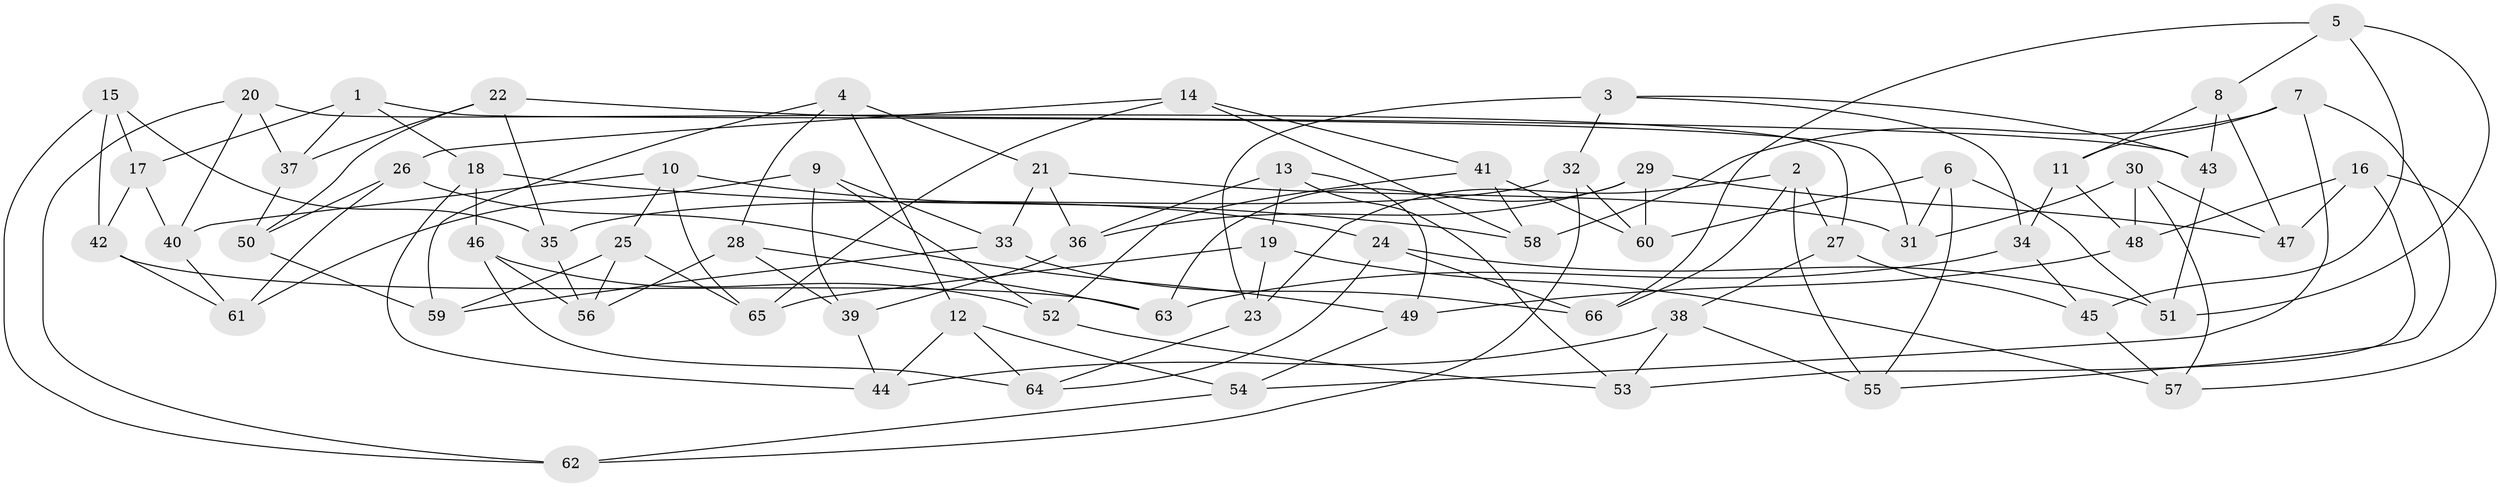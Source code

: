 // coarse degree distribution, {9: 0.10526315789473684, 6: 0.21052631578947367, 8: 0.3684210526315789, 10: 0.05263157894736842, 7: 0.10526315789473684, 3: 0.05263157894736842, 4: 0.05263157894736842, 5: 0.05263157894736842}
// Generated by graph-tools (version 1.1) at 2025/20/03/04/25 18:20:39]
// undirected, 66 vertices, 132 edges
graph export_dot {
graph [start="1"]
  node [color=gray90,style=filled];
  1;
  2;
  3;
  4;
  5;
  6;
  7;
  8;
  9;
  10;
  11;
  12;
  13;
  14;
  15;
  16;
  17;
  18;
  19;
  20;
  21;
  22;
  23;
  24;
  25;
  26;
  27;
  28;
  29;
  30;
  31;
  32;
  33;
  34;
  35;
  36;
  37;
  38;
  39;
  40;
  41;
  42;
  43;
  44;
  45;
  46;
  47;
  48;
  49;
  50;
  51;
  52;
  53;
  54;
  55;
  56;
  57;
  58;
  59;
  60;
  61;
  62;
  63;
  64;
  65;
  66;
  1 -- 17;
  1 -- 37;
  1 -- 18;
  1 -- 31;
  2 -- 27;
  2 -- 66;
  2 -- 55;
  2 -- 23;
  3 -- 23;
  3 -- 43;
  3 -- 32;
  3 -- 34;
  4 -- 12;
  4 -- 28;
  4 -- 59;
  4 -- 21;
  5 -- 66;
  5 -- 51;
  5 -- 45;
  5 -- 8;
  6 -- 55;
  6 -- 51;
  6 -- 31;
  6 -- 60;
  7 -- 54;
  7 -- 55;
  7 -- 11;
  7 -- 58;
  8 -- 43;
  8 -- 47;
  8 -- 11;
  9 -- 52;
  9 -- 39;
  9 -- 33;
  9 -- 61;
  10 -- 24;
  10 -- 40;
  10 -- 25;
  10 -- 65;
  11 -- 34;
  11 -- 48;
  12 -- 64;
  12 -- 44;
  12 -- 54;
  13 -- 36;
  13 -- 49;
  13 -- 53;
  13 -- 19;
  14 -- 26;
  14 -- 58;
  14 -- 65;
  14 -- 41;
  15 -- 42;
  15 -- 35;
  15 -- 17;
  15 -- 62;
  16 -- 57;
  16 -- 53;
  16 -- 48;
  16 -- 47;
  17 -- 40;
  17 -- 42;
  18 -- 44;
  18 -- 58;
  18 -- 46;
  19 -- 57;
  19 -- 65;
  19 -- 23;
  20 -- 62;
  20 -- 37;
  20 -- 40;
  20 -- 27;
  21 -- 33;
  21 -- 36;
  21 -- 31;
  22 -- 37;
  22 -- 35;
  22 -- 50;
  22 -- 43;
  23 -- 64;
  24 -- 66;
  24 -- 51;
  24 -- 64;
  25 -- 56;
  25 -- 65;
  25 -- 59;
  26 -- 49;
  26 -- 61;
  26 -- 50;
  27 -- 38;
  27 -- 45;
  28 -- 63;
  28 -- 56;
  28 -- 39;
  29 -- 63;
  29 -- 60;
  29 -- 36;
  29 -- 47;
  30 -- 47;
  30 -- 48;
  30 -- 57;
  30 -- 31;
  32 -- 60;
  32 -- 35;
  32 -- 62;
  33 -- 66;
  33 -- 59;
  34 -- 63;
  34 -- 45;
  35 -- 56;
  36 -- 39;
  37 -- 50;
  38 -- 44;
  38 -- 53;
  38 -- 55;
  39 -- 44;
  40 -- 61;
  41 -- 58;
  41 -- 60;
  41 -- 52;
  42 -- 61;
  42 -- 63;
  43 -- 51;
  45 -- 57;
  46 -- 64;
  46 -- 56;
  46 -- 52;
  48 -- 49;
  49 -- 54;
  50 -- 59;
  52 -- 53;
  54 -- 62;
}
